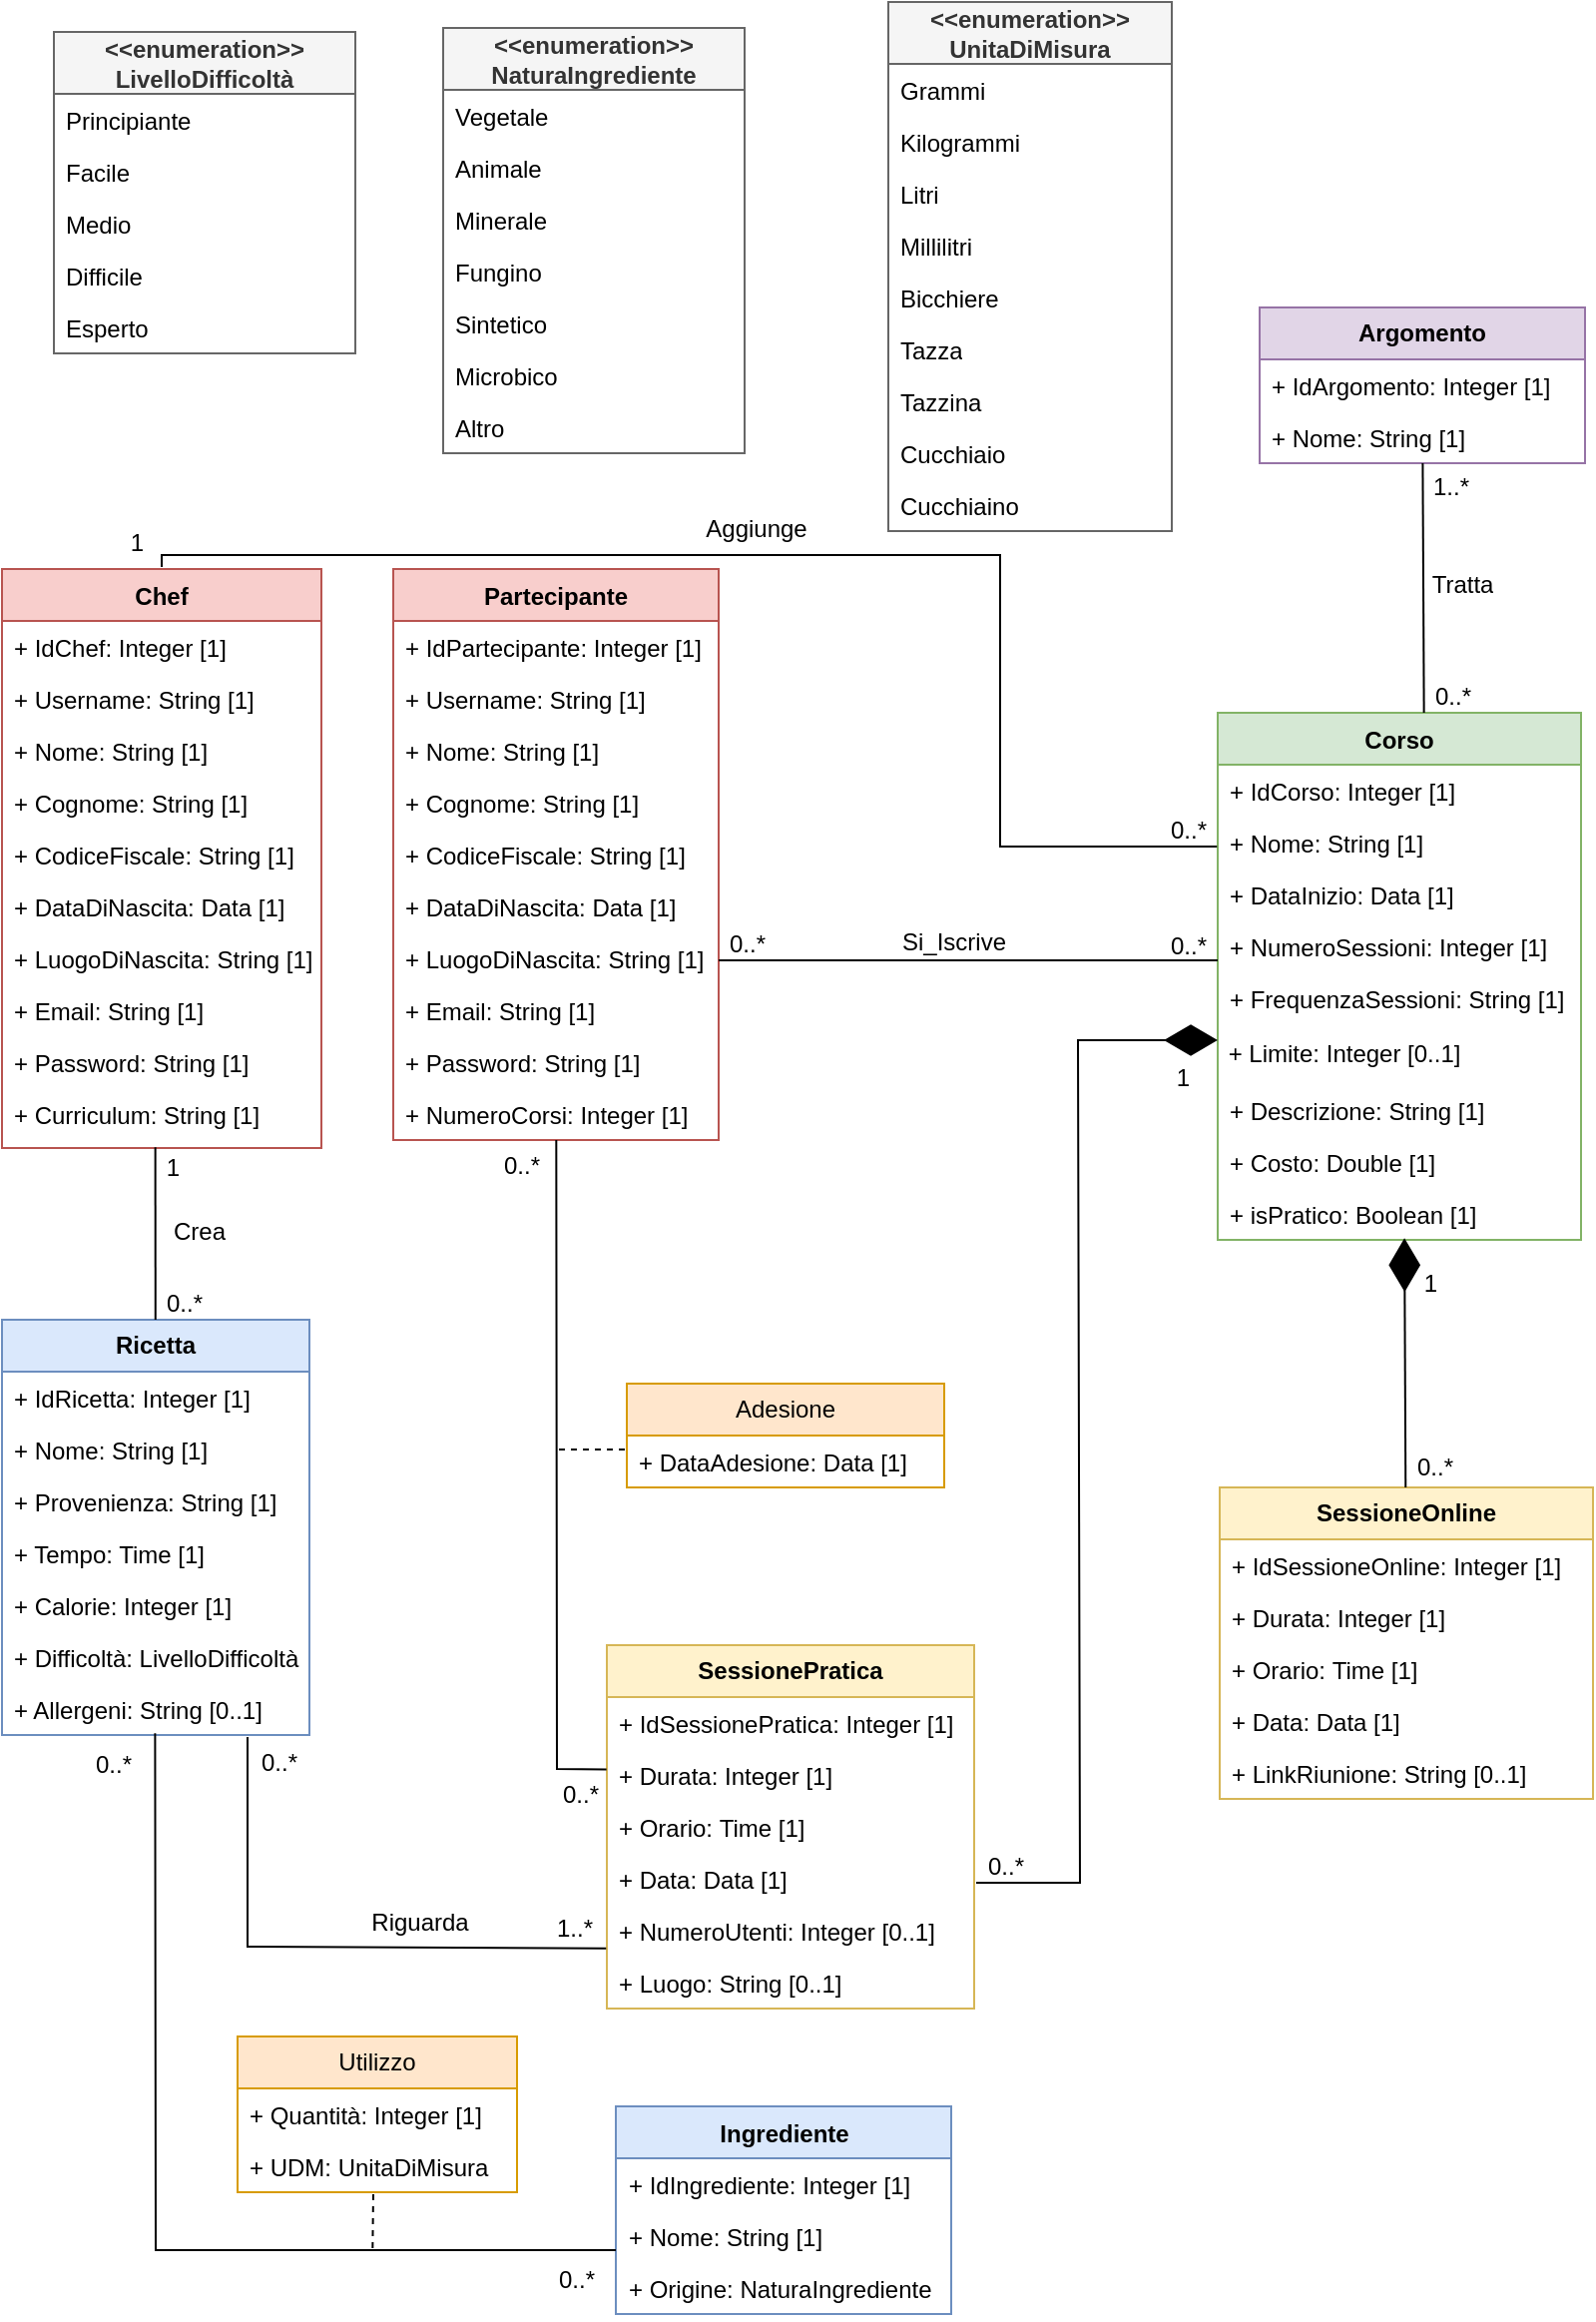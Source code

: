 <mxfile version="26.2.15">
  <diagram name="Pagina-1" id="1niPncTcbanJa_PL0URF">
    <mxGraphModel dx="832" dy="971" grid="0" gridSize="10" guides="1" tooltips="1" connect="1" arrows="1" fold="1" page="1" pageScale="1" pageWidth="827" pageHeight="1169" math="0" shadow="0">
      <root>
        <mxCell id="0" />
        <mxCell id="1" parent="0" />
        <mxCell id="spKW847g__nj8NnTJKyM-132" value="0..*" style="text;html=1;align=center;verticalAlign=middle;resizable=0;points=[];autosize=1;strokeColor=none;fillColor=none;" parent="1" vertex="1">
          <mxGeometry x="1201" y="463" width="36" height="26" as="geometry" />
        </mxCell>
        <mxCell id="spKW847g__nj8NnTJKyM-133" value="0..*" style="text;html=1;align=center;verticalAlign=middle;resizable=0;points=[];autosize=1;strokeColor=none;fillColor=none;" parent="1" vertex="1">
          <mxGeometry x="1422" y="464" width="36" height="26" as="geometry" />
        </mxCell>
        <mxCell id="spKW847g__nj8NnTJKyM-137" value="Riguarda" style="text;html=1;align=center;verticalAlign=middle;resizable=0;points=[];autosize=1;strokeColor=none;fillColor=none;" parent="1" vertex="1">
          <mxGeometry x="1021" y="953" width="67" height="26" as="geometry" />
        </mxCell>
        <mxCell id="spKW847g__nj8NnTJKyM-141" value="0..*" style="text;html=1;align=center;verticalAlign=middle;whiteSpace=wrap;rounded=0;" parent="1" vertex="1">
          <mxGeometry x="1333" y="927" width="32" height="21" as="geometry" />
        </mxCell>
        <mxCell id="spKW847g__nj8NnTJKyM-142" value="1" style="edgeLabel;resizable=0;html=1;align=right;verticalAlign=bottom;fontSize=12;" parent="1" connectable="0" vertex="1">
          <mxGeometry x="1412" y="600.005" as="geometry">
            <mxPoint x="29" y="-49" as="offset" />
          </mxGeometry>
        </mxCell>
        <mxCell id="spKW847g__nj8NnTJKyM-144" value="0..*" style="text;html=1;align=center;verticalAlign=middle;resizable=0;points=[];autosize=1;strokeColor=none;fillColor=none;" parent="1" vertex="1">
          <mxGeometry x="1422" y="406" width="36" height="26" as="geometry" />
        </mxCell>
        <mxCell id="spKW847g__nj8NnTJKyM-145" value="Si_Iscrive" style="text;html=1;align=center;verticalAlign=middle;whiteSpace=wrap;rounded=0;" parent="1" vertex="1">
          <mxGeometry x="1293" y="460" width="60" height="30" as="geometry" />
        </mxCell>
        <mxCell id="spKW847g__nj8NnTJKyM-168" value="0..*" style="text;html=1;align=center;verticalAlign=middle;resizable=0;points=[];autosize=1;strokeColor=none;fillColor=none;" parent="1" vertex="1">
          <mxGeometry x="1088" y="574" width="36" height="26" as="geometry" />
        </mxCell>
        <mxCell id="spKW847g__nj8NnTJKyM-172" value="&amp;nbsp;Tratta" style="text;strokeColor=none;fillColor=none;align=left;verticalAlign=top;spacingLeft=4;spacingRight=4;overflow=hidden;rotatable=0;points=[[0,0.5],[1,0.5]];portConstraint=eastwest;whiteSpace=wrap;html=1;" parent="1" vertex="1">
          <mxGeometry x="1553" y="282" width="45" height="26" as="geometry" />
        </mxCell>
        <mxCell id="spKW847g__nj8NnTJKyM-173" value="0..*" style="edgeLabel;resizable=0;html=1;align=left;verticalAlign=bottom;fontSize=12;" parent="1" connectable="0" vertex="1">
          <mxGeometry x="1100" y="907.998" as="geometry">
            <mxPoint x="25" y="3" as="offset" />
          </mxGeometry>
        </mxCell>
        <mxCell id="spKW847g__nj8NnTJKyM-174" value="&lt;div&gt;&lt;span style=&quot;font-weight: 700;&quot;&gt;&lt;br&gt;&lt;/span&gt;&lt;/div&gt;&lt;span style=&quot;font-weight: 700;&quot;&gt;&lt;div&gt;&amp;lt;&amp;lt;enumeration&amp;gt;&amp;gt;&lt;span style=&quot;font-weight: 700;&quot;&gt;&lt;/span&gt;&lt;/div&gt;LivelloDifficoltà&lt;/span&gt;&lt;div&gt;&lt;br&gt;&lt;/div&gt;" style="swimlane;fontStyle=0;childLayout=stackLayout;horizontal=1;startSize=31;fillColor=#f5f5f5;horizontalStack=0;resizeParent=1;resizeParentMax=0;resizeLast=0;collapsible=1;marginBottom=0;whiteSpace=wrap;html=1;strokeColor=#666666;fontColor=#333333;" parent="1" vertex="1">
          <mxGeometry x="872" y="19" width="151" height="161" as="geometry" />
        </mxCell>
        <mxCell id="spKW847g__nj8NnTJKyM-175" value="Principiante" style="text;strokeColor=none;fillColor=none;align=left;verticalAlign=top;spacingLeft=4;spacingRight=4;overflow=hidden;rotatable=0;points=[[0,0.5],[1,0.5]];portConstraint=eastwest;whiteSpace=wrap;html=1;" parent="spKW847g__nj8NnTJKyM-174" vertex="1">
          <mxGeometry y="31" width="151" height="26" as="geometry" />
        </mxCell>
        <mxCell id="spKW847g__nj8NnTJKyM-176" value="Facile" style="text;strokeColor=none;fillColor=none;align=left;verticalAlign=top;spacingLeft=4;spacingRight=4;overflow=hidden;rotatable=0;points=[[0,0.5],[1,0.5]];portConstraint=eastwest;whiteSpace=wrap;html=1;" parent="spKW847g__nj8NnTJKyM-174" vertex="1">
          <mxGeometry y="57" width="151" height="26" as="geometry" />
        </mxCell>
        <mxCell id="spKW847g__nj8NnTJKyM-177" value="Medio" style="text;strokeColor=none;fillColor=none;align=left;verticalAlign=top;spacingLeft=4;spacingRight=4;overflow=hidden;rotatable=0;points=[[0,0.5],[1,0.5]];portConstraint=eastwest;whiteSpace=wrap;html=1;" parent="spKW847g__nj8NnTJKyM-174" vertex="1">
          <mxGeometry y="83" width="151" height="26" as="geometry" />
        </mxCell>
        <mxCell id="spKW847g__nj8NnTJKyM-178" value="Difficile" style="text;strokeColor=none;fillColor=none;align=left;verticalAlign=top;spacingLeft=4;spacingRight=4;overflow=hidden;rotatable=0;points=[[0,0.5],[1,0.5]];portConstraint=eastwest;whiteSpace=wrap;html=1;" parent="spKW847g__nj8NnTJKyM-174" vertex="1">
          <mxGeometry y="109" width="151" height="26" as="geometry" />
        </mxCell>
        <mxCell id="spKW847g__nj8NnTJKyM-179" value="Esperto" style="text;strokeColor=none;fillColor=none;align=left;verticalAlign=top;spacingLeft=4;spacingRight=4;overflow=hidden;rotatable=0;points=[[0,0.5],[1,0.5]];portConstraint=eastwest;whiteSpace=wrap;html=1;" parent="spKW847g__nj8NnTJKyM-174" vertex="1">
          <mxGeometry y="135" width="151" height="26" as="geometry" />
        </mxCell>
        <mxCell id="spKW847g__nj8NnTJKyM-180" value="&lt;div&gt;&lt;span style=&quot;background-color: transparent; color: light-dark(rgb(51, 51, 51), rgb(193, 193, 193)); font-weight: 700;&quot;&gt;&lt;br&gt;&lt;/span&gt;&lt;/div&gt;&lt;div&gt;&lt;span style=&quot;background-color: transparent; color: light-dark(rgb(51, 51, 51), rgb(193, 193, 193)); font-weight: 700;&quot;&gt;&amp;lt;&amp;lt;enumeration&amp;gt;&amp;gt;&lt;/span&gt;&lt;/div&gt;&lt;div&gt;&lt;span style=&quot;font-weight: 700;&quot;&gt;NaturaIngrediente&lt;/span&gt;&lt;/div&gt;&lt;div&gt;&lt;br&gt;&lt;/div&gt;" style="swimlane;fontStyle=0;childLayout=stackLayout;horizontal=1;startSize=31;fillColor=#f5f5f5;horizontalStack=0;resizeParent=1;resizeParentMax=0;resizeLast=0;collapsible=1;marginBottom=0;whiteSpace=wrap;html=1;strokeColor=#666666;fontColor=#333333;" parent="1" vertex="1">
          <mxGeometry x="1067" y="17" width="151" height="213" as="geometry" />
        </mxCell>
        <mxCell id="spKW847g__nj8NnTJKyM-181" value="Vegetale" style="text;strokeColor=none;fillColor=none;align=left;verticalAlign=top;spacingLeft=4;spacingRight=4;overflow=hidden;rotatable=0;points=[[0,0.5],[1,0.5]];portConstraint=eastwest;whiteSpace=wrap;html=1;" parent="spKW847g__nj8NnTJKyM-180" vertex="1">
          <mxGeometry y="31" width="151" height="26" as="geometry" />
        </mxCell>
        <mxCell id="spKW847g__nj8NnTJKyM-182" value="Animale" style="text;strokeColor=none;fillColor=none;align=left;verticalAlign=top;spacingLeft=4;spacingRight=4;overflow=hidden;rotatable=0;points=[[0,0.5],[1,0.5]];portConstraint=eastwest;whiteSpace=wrap;html=1;" parent="spKW847g__nj8NnTJKyM-180" vertex="1">
          <mxGeometry y="57" width="151" height="26" as="geometry" />
        </mxCell>
        <mxCell id="spKW847g__nj8NnTJKyM-183" value="Minerale" style="text;strokeColor=none;fillColor=none;align=left;verticalAlign=top;spacingLeft=4;spacingRight=4;overflow=hidden;rotatable=0;points=[[0,0.5],[1,0.5]];portConstraint=eastwest;whiteSpace=wrap;html=1;" parent="spKW847g__nj8NnTJKyM-180" vertex="1">
          <mxGeometry y="83" width="151" height="26" as="geometry" />
        </mxCell>
        <mxCell id="spKW847g__nj8NnTJKyM-184" value="Fungino" style="text;strokeColor=none;fillColor=none;align=left;verticalAlign=top;spacingLeft=4;spacingRight=4;overflow=hidden;rotatable=0;points=[[0,0.5],[1,0.5]];portConstraint=eastwest;whiteSpace=wrap;html=1;" parent="spKW847g__nj8NnTJKyM-180" vertex="1">
          <mxGeometry y="109" width="151" height="26" as="geometry" />
        </mxCell>
        <mxCell id="spKW847g__nj8NnTJKyM-185" value="Sintetico" style="text;strokeColor=none;fillColor=none;align=left;verticalAlign=top;spacingLeft=4;spacingRight=4;overflow=hidden;rotatable=0;points=[[0,0.5],[1,0.5]];portConstraint=eastwest;whiteSpace=wrap;html=1;" parent="spKW847g__nj8NnTJKyM-180" vertex="1">
          <mxGeometry y="135" width="151" height="26" as="geometry" />
        </mxCell>
        <mxCell id="spKW847g__nj8NnTJKyM-186" value="Microbico" style="text;strokeColor=none;fillColor=none;align=left;verticalAlign=top;spacingLeft=4;spacingRight=4;overflow=hidden;rotatable=0;points=[[0,0.5],[1,0.5]];portConstraint=eastwest;whiteSpace=wrap;html=1;" parent="spKW847g__nj8NnTJKyM-180" vertex="1">
          <mxGeometry y="161" width="151" height="26" as="geometry" />
        </mxCell>
        <mxCell id="spKW847g__nj8NnTJKyM-187" value="Altro" style="text;strokeColor=none;fillColor=none;align=left;verticalAlign=top;spacingLeft=4;spacingRight=4;overflow=hidden;rotatable=0;points=[[0,0.5],[1,0.5]];portConstraint=eastwest;whiteSpace=wrap;html=1;" parent="spKW847g__nj8NnTJKyM-180" vertex="1">
          <mxGeometry y="187" width="151" height="26" as="geometry" />
        </mxCell>
        <mxCell id="spKW847g__nj8NnTJKyM-190" value="0..*" style="text;html=1;align=center;verticalAlign=middle;whiteSpace=wrap;rounded=0;" parent="1" vertex="1">
          <mxGeometry x="872" y="872" width="60" height="30" as="geometry" />
        </mxCell>
        <mxCell id="spKW847g__nj8NnTJKyM-191" value="0..*" style="text;html=1;align=center;verticalAlign=middle;whiteSpace=wrap;rounded=0;" parent="1" vertex="1">
          <mxGeometry x="1104" y="1130" width="60" height="30" as="geometry" />
        </mxCell>
        <mxCell id="spKW847g__nj8NnTJKyM-207" value="1..*" style="text;html=1;align=center;verticalAlign=middle;whiteSpace=wrap;rounded=0;" parent="1" vertex="1">
          <mxGeometry x="1541.5" y="232" width="60" height="30" as="geometry" />
        </mxCell>
        <mxCell id="spKW847g__nj8NnTJKyM-208" value="0..*" style="text;html=1;align=center;verticalAlign=middle;whiteSpace=wrap;rounded=0;" parent="1" vertex="1">
          <mxGeometry x="1543" y="337" width="60" height="30" as="geometry" />
        </mxCell>
        <mxCell id="spKW847g__nj8NnTJKyM-212" value="1" style="edgeLabel;resizable=0;html=1;align=right;verticalAlign=bottom;fontSize=12;" parent="1" connectable="0" vertex="1">
          <mxGeometry x="1536" y="703.005" as="geometry">
            <mxPoint x="29" y="-49" as="offset" />
          </mxGeometry>
        </mxCell>
        <mxCell id="spKW847g__nj8NnTJKyM-213" value="0..*" style="text;html=1;align=center;verticalAlign=middle;whiteSpace=wrap;rounded=0;" parent="1" vertex="1">
          <mxGeometry x="1548" y="727" width="32" height="21" as="geometry" />
        </mxCell>
        <mxCell id="KIn9AzGLWY45rzJbxynw-2" value="&lt;div&gt;&lt;span style=&quot;font-weight: 700;&quot;&gt;&amp;lt;&amp;lt;enumeration&amp;gt;&amp;gt;&lt;/span&gt;&lt;b&gt;&lt;/b&gt;&lt;/div&gt;&lt;div&gt;&lt;b&gt;UnitaDiMisura&lt;/b&gt;&lt;/div&gt;" style="swimlane;fontStyle=0;childLayout=stackLayout;horizontal=1;startSize=31;fillColor=#f5f5f5;horizontalStack=0;resizeParent=1;resizeParentMax=0;resizeLast=0;collapsible=1;marginBottom=0;whiteSpace=wrap;html=1;strokeColor=#666666;fontColor=#333333;" parent="1" vertex="1">
          <mxGeometry x="1290" y="4" width="142" height="265" as="geometry" />
        </mxCell>
        <mxCell id="KIn9AzGLWY45rzJbxynw-3" value="Grammi" style="text;strokeColor=none;fillColor=none;align=left;verticalAlign=top;spacingLeft=4;spacingRight=4;overflow=hidden;rotatable=0;points=[[0,0.5],[1,0.5]];portConstraint=eastwest;whiteSpace=wrap;html=1;" parent="KIn9AzGLWY45rzJbxynw-2" vertex="1">
          <mxGeometry y="31" width="142" height="26" as="geometry" />
        </mxCell>
        <mxCell id="KIn9AzGLWY45rzJbxynw-4" value="Kilogrammi" style="text;strokeColor=none;fillColor=none;align=left;verticalAlign=top;spacingLeft=4;spacingRight=4;overflow=hidden;rotatable=0;points=[[0,0.5],[1,0.5]];portConstraint=eastwest;whiteSpace=wrap;html=1;" parent="KIn9AzGLWY45rzJbxynw-2" vertex="1">
          <mxGeometry y="57" width="142" height="26" as="geometry" />
        </mxCell>
        <mxCell id="KIn9AzGLWY45rzJbxynw-5" value="Litri" style="text;strokeColor=none;fillColor=none;align=left;verticalAlign=top;spacingLeft=4;spacingRight=4;overflow=hidden;rotatable=0;points=[[0,0.5],[1,0.5]];portConstraint=eastwest;whiteSpace=wrap;html=1;" parent="KIn9AzGLWY45rzJbxynw-2" vertex="1">
          <mxGeometry y="83" width="142" height="26" as="geometry" />
        </mxCell>
        <mxCell id="KIn9AzGLWY45rzJbxynw-6" value="Millilitri" style="text;strokeColor=none;fillColor=none;align=left;verticalAlign=top;spacingLeft=4;spacingRight=4;overflow=hidden;rotatable=0;points=[[0,0.5],[1,0.5]];portConstraint=eastwest;whiteSpace=wrap;html=1;" parent="KIn9AzGLWY45rzJbxynw-2" vertex="1">
          <mxGeometry y="109" width="142" height="26" as="geometry" />
        </mxCell>
        <mxCell id="KIn9AzGLWY45rzJbxynw-12" value="Bicchiere" style="text;strokeColor=none;fillColor=none;align=left;verticalAlign=top;spacingLeft=4;spacingRight=4;overflow=hidden;rotatable=0;points=[[0,0.5],[1,0.5]];portConstraint=eastwest;whiteSpace=wrap;html=1;" parent="KIn9AzGLWY45rzJbxynw-2" vertex="1">
          <mxGeometry y="135" width="142" height="26" as="geometry" />
        </mxCell>
        <mxCell id="KIn9AzGLWY45rzJbxynw-11" value="Tazza" style="text;strokeColor=none;fillColor=none;align=left;verticalAlign=top;spacingLeft=4;spacingRight=4;overflow=hidden;rotatable=0;points=[[0,0.5],[1,0.5]];portConstraint=eastwest;whiteSpace=wrap;html=1;" parent="KIn9AzGLWY45rzJbxynw-2" vertex="1">
          <mxGeometry y="161" width="142" height="26" as="geometry" />
        </mxCell>
        <mxCell id="KIn9AzGLWY45rzJbxynw-10" value="Tazzina" style="text;strokeColor=none;fillColor=none;align=left;verticalAlign=top;spacingLeft=4;spacingRight=4;overflow=hidden;rotatable=0;points=[[0,0.5],[1,0.5]];portConstraint=eastwest;whiteSpace=wrap;html=1;" parent="KIn9AzGLWY45rzJbxynw-2" vertex="1">
          <mxGeometry y="187" width="142" height="26" as="geometry" />
        </mxCell>
        <mxCell id="KIn9AzGLWY45rzJbxynw-7" value="Cucchiaio" style="text;strokeColor=none;fillColor=none;align=left;verticalAlign=top;spacingLeft=4;spacingRight=4;overflow=hidden;rotatable=0;points=[[0,0.5],[1,0.5]];portConstraint=eastwest;whiteSpace=wrap;html=1;" parent="KIn9AzGLWY45rzJbxynw-2" vertex="1">
          <mxGeometry y="213" width="142" height="26" as="geometry" />
        </mxCell>
        <mxCell id="KIn9AzGLWY45rzJbxynw-8" value="Cucchiaino" style="text;strokeColor=none;fillColor=none;align=left;verticalAlign=top;spacingLeft=4;spacingRight=4;overflow=hidden;rotatable=0;points=[[0,0.5],[1,0.5]];portConstraint=eastwest;whiteSpace=wrap;html=1;" parent="KIn9AzGLWY45rzJbxynw-2" vertex="1">
          <mxGeometry y="239" width="142" height="26" as="geometry" />
        </mxCell>
        <mxCell id="_4BLBaTchMxzVuJuGMlZ-44" value="Corso" style="swimlane;fontStyle=1;align=center;verticalAlign=top;childLayout=stackLayout;horizontal=1;startSize=26;horizontalStack=0;resizeParent=1;resizeParentMax=0;resizeLast=0;collapsible=1;marginBottom=0;whiteSpace=wrap;html=1;fillColor=#d5e8d4;strokeColor=#82b366;" parent="1" vertex="1">
          <mxGeometry x="1455" y="360" width="182" height="264" as="geometry" />
        </mxCell>
        <mxCell id="_4BLBaTchMxzVuJuGMlZ-45" value="+ IdCorso: Integer [1]" style="text;strokeColor=none;fillColor=none;align=left;verticalAlign=top;spacingLeft=4;spacingRight=4;overflow=hidden;rotatable=0;points=[[0,0.5],[1,0.5]];portConstraint=eastwest;whiteSpace=wrap;html=1;" parent="_4BLBaTchMxzVuJuGMlZ-44" vertex="1">
          <mxGeometry y="26" width="182" height="26" as="geometry" />
        </mxCell>
        <mxCell id="_4BLBaTchMxzVuJuGMlZ-46" value="+ Nome: String [1]" style="text;strokeColor=none;fillColor=none;align=left;verticalAlign=top;spacingLeft=4;spacingRight=4;overflow=hidden;rotatable=0;points=[[0,0.5],[1,0.5]];portConstraint=eastwest;whiteSpace=wrap;html=1;" parent="_4BLBaTchMxzVuJuGMlZ-44" vertex="1">
          <mxGeometry y="52" width="182" height="26" as="geometry" />
        </mxCell>
        <mxCell id="_4BLBaTchMxzVuJuGMlZ-47" value="+ DataInizio: Data [1]" style="text;strokeColor=none;fillColor=none;align=left;verticalAlign=top;spacingLeft=4;spacingRight=4;overflow=hidden;rotatable=0;points=[[0,0.5],[1,0.5]];portConstraint=eastwest;whiteSpace=wrap;html=1;" parent="_4BLBaTchMxzVuJuGMlZ-44" vertex="1">
          <mxGeometry y="78" width="182" height="26" as="geometry" />
        </mxCell>
        <mxCell id="_4BLBaTchMxzVuJuGMlZ-48" value="+ NumeroSessioni: Integer [1]" style="text;strokeColor=none;fillColor=none;align=left;verticalAlign=top;spacingLeft=4;spacingRight=4;overflow=hidden;rotatable=0;points=[[0,0.5],[1,0.5]];portConstraint=eastwest;whiteSpace=wrap;html=1;" parent="_4BLBaTchMxzVuJuGMlZ-44" vertex="1">
          <mxGeometry y="104" width="182" height="26" as="geometry" />
        </mxCell>
        <mxCell id="_4BLBaTchMxzVuJuGMlZ-49" value="+ FrequenzaSessioni: String [1]" style="text;strokeColor=none;fillColor=none;align=left;verticalAlign=top;spacingLeft=4;spacingRight=4;overflow=hidden;rotatable=0;points=[[0,0.5],[1,0.5]];portConstraint=eastwest;whiteSpace=wrap;html=1;" parent="_4BLBaTchMxzVuJuGMlZ-44" vertex="1">
          <mxGeometry y="130" width="182" height="26" as="geometry" />
        </mxCell>
        <mxCell id="_4BLBaTchMxzVuJuGMlZ-50" value="&amp;nbsp;+ Limite: Integer [0..1]" style="text;html=1;align=left;verticalAlign=middle;whiteSpace=wrap;rounded=0;" parent="_4BLBaTchMxzVuJuGMlZ-44" vertex="1">
          <mxGeometry y="156" width="182" height="30" as="geometry" />
        </mxCell>
        <mxCell id="_4BLBaTchMxzVuJuGMlZ-51" value="+ Descrizione: String [1]" style="text;strokeColor=none;fillColor=none;align=left;verticalAlign=top;spacingLeft=4;spacingRight=4;overflow=hidden;rotatable=0;points=[[0,0.5],[1,0.5]];portConstraint=eastwest;whiteSpace=wrap;html=1;" parent="_4BLBaTchMxzVuJuGMlZ-44" vertex="1">
          <mxGeometry y="186" width="182" height="26" as="geometry" />
        </mxCell>
        <mxCell id="_4BLBaTchMxzVuJuGMlZ-52" value="+ Costo: Double [1]" style="text;strokeColor=none;fillColor=none;align=left;verticalAlign=top;spacingLeft=4;spacingRight=4;overflow=hidden;rotatable=0;points=[[0,0.5],[1,0.5]];portConstraint=eastwest;whiteSpace=wrap;html=1;" parent="_4BLBaTchMxzVuJuGMlZ-44" vertex="1">
          <mxGeometry y="212" width="182" height="26" as="geometry" />
        </mxCell>
        <mxCell id="_4BLBaTchMxzVuJuGMlZ-53" value="+ isPratico: Boolean [1]" style="text;strokeColor=none;fillColor=none;align=left;verticalAlign=top;spacingLeft=4;spacingRight=4;overflow=hidden;rotatable=0;points=[[0,0.5],[1,0.5]];portConstraint=eastwest;whiteSpace=wrap;html=1;" parent="_4BLBaTchMxzVuJuGMlZ-44" vertex="1">
          <mxGeometry y="238" width="182" height="26" as="geometry" />
        </mxCell>
        <mxCell id="_4BLBaTchMxzVuJuGMlZ-54" value="&lt;div style=&quot;text-align: left;&quot;&gt;&lt;b&gt;Argomento&lt;/b&gt;&lt;/div&gt;" style="swimlane;fontStyle=0;childLayout=stackLayout;horizontal=1;startSize=26;horizontalStack=0;resizeParent=1;resizeParentMax=0;resizeLast=0;collapsible=1;marginBottom=0;whiteSpace=wrap;html=1;fillColor=#e1d5e7;strokeColor=#9673a6;" parent="1" vertex="1">
          <mxGeometry x="1476" y="157" width="163" height="78" as="geometry" />
        </mxCell>
        <mxCell id="_4BLBaTchMxzVuJuGMlZ-55" value="+ IdArgomento: Integer [1]" style="text;strokeColor=none;fillColor=none;align=left;verticalAlign=top;spacingLeft=4;spacingRight=4;overflow=hidden;rotatable=0;points=[[0,0.5],[1,0.5]];portConstraint=eastwest;whiteSpace=wrap;html=1;" parent="_4BLBaTchMxzVuJuGMlZ-54" vertex="1">
          <mxGeometry y="26" width="163" height="26" as="geometry" />
        </mxCell>
        <mxCell id="_4BLBaTchMxzVuJuGMlZ-56" value="+ Nome: String [1]" style="text;strokeColor=none;fillColor=none;align=left;verticalAlign=top;spacingLeft=4;spacingRight=4;overflow=hidden;rotatable=0;points=[[0,0.5],[1,0.5]];portConstraint=eastwest;whiteSpace=wrap;html=1;" parent="_4BLBaTchMxzVuJuGMlZ-54" vertex="1">
          <mxGeometry y="52" width="163" height="26" as="geometry" />
        </mxCell>
        <mxCell id="_4BLBaTchMxzVuJuGMlZ-57" value="&lt;b&gt;SessionePratica&lt;/b&gt;" style="swimlane;fontStyle=0;childLayout=stackLayout;horizontal=1;startSize=26;horizontalStack=0;resizeParent=1;resizeParentMax=0;resizeLast=0;collapsible=1;marginBottom=0;whiteSpace=wrap;html=1;fillColor=#fff2cc;strokeColor=#d6b656;" parent="1" vertex="1">
          <mxGeometry x="1149" y="827" width="184" height="182" as="geometry" />
        </mxCell>
        <mxCell id="_4BLBaTchMxzVuJuGMlZ-58" value="+ IdSessionePratica: Integer [1]" style="text;strokeColor=none;fillColor=none;align=left;verticalAlign=top;spacingLeft=4;spacingRight=4;overflow=hidden;rotatable=0;points=[[0,0.5],[1,0.5]];portConstraint=eastwest;whiteSpace=wrap;html=1;" parent="_4BLBaTchMxzVuJuGMlZ-57" vertex="1">
          <mxGeometry y="26" width="184" height="26" as="geometry" />
        </mxCell>
        <mxCell id="_4BLBaTchMxzVuJuGMlZ-59" value="+ Durata: Integer [1]" style="text;strokeColor=none;fillColor=none;align=left;verticalAlign=top;spacingLeft=4;spacingRight=4;overflow=hidden;rotatable=0;points=[[0,0.5],[1,0.5]];portConstraint=eastwest;whiteSpace=wrap;html=1;" parent="_4BLBaTchMxzVuJuGMlZ-57" vertex="1">
          <mxGeometry y="52" width="184" height="26" as="geometry" />
        </mxCell>
        <mxCell id="_4BLBaTchMxzVuJuGMlZ-60" value="+ Orario:&amp;nbsp;&lt;span class=&quot;router-outlet-wrapper ng-tns-c4274809755-0&quot;&gt;Time [1]&lt;/span&gt;" style="text;strokeColor=none;fillColor=none;align=left;verticalAlign=top;spacingLeft=4;spacingRight=4;overflow=hidden;rotatable=0;points=[[0,0.5],[1,0.5]];portConstraint=eastwest;whiteSpace=wrap;html=1;" parent="_4BLBaTchMxzVuJuGMlZ-57" vertex="1">
          <mxGeometry y="78" width="184" height="26" as="geometry" />
        </mxCell>
        <mxCell id="_4BLBaTchMxzVuJuGMlZ-61" value="+ Data: Data [1]" style="text;strokeColor=none;fillColor=none;align=left;verticalAlign=top;spacingLeft=4;spacingRight=4;overflow=hidden;rotatable=0;points=[[0,0.5],[1,0.5]];portConstraint=eastwest;whiteSpace=wrap;html=1;" parent="_4BLBaTchMxzVuJuGMlZ-57" vertex="1">
          <mxGeometry y="104" width="184" height="26" as="geometry" />
        </mxCell>
        <mxCell id="_4BLBaTchMxzVuJuGMlZ-62" value="+ NumeroUtenti: Integer [0..1]" style="text;strokeColor=none;fillColor=none;align=left;verticalAlign=top;spacingLeft=4;spacingRight=4;overflow=hidden;rotatable=0;points=[[0,0.5],[1,0.5]];portConstraint=eastwest;whiteSpace=wrap;html=1;" parent="_4BLBaTchMxzVuJuGMlZ-57" vertex="1">
          <mxGeometry y="130" width="184" height="26" as="geometry" />
        </mxCell>
        <mxCell id="_4BLBaTchMxzVuJuGMlZ-63" value="+ Luogo: String [0..1]" style="text;strokeColor=none;fillColor=none;align=left;verticalAlign=top;spacingLeft=4;spacingRight=4;overflow=hidden;rotatable=0;points=[[0,0.5],[1,0.5]];portConstraint=eastwest;whiteSpace=wrap;html=1;" parent="_4BLBaTchMxzVuJuGMlZ-57" vertex="1">
          <mxGeometry y="156" width="184" height="26" as="geometry" />
        </mxCell>
        <mxCell id="_4BLBaTchMxzVuJuGMlZ-64" value="Ingrediente" style="swimlane;fontStyle=1;align=center;verticalAlign=top;childLayout=stackLayout;horizontal=1;startSize=26;horizontalStack=0;resizeParent=1;resizeParentMax=0;resizeLast=0;collapsible=1;marginBottom=0;whiteSpace=wrap;html=1;fillColor=#dae8fc;strokeColor=#6c8ebf;" parent="1" vertex="1">
          <mxGeometry x="1153.5" y="1058" width="168" height="104" as="geometry" />
        </mxCell>
        <mxCell id="_4BLBaTchMxzVuJuGMlZ-65" value="+ IdIngrediente: Integer [1]" style="text;strokeColor=none;fillColor=none;align=left;verticalAlign=top;spacingLeft=4;spacingRight=4;overflow=hidden;rotatable=0;points=[[0,0.5],[1,0.5]];portConstraint=eastwest;whiteSpace=wrap;html=1;" parent="_4BLBaTchMxzVuJuGMlZ-64" vertex="1">
          <mxGeometry y="26" width="168" height="26" as="geometry" />
        </mxCell>
        <mxCell id="_4BLBaTchMxzVuJuGMlZ-66" value="+ Nome: String [1]" style="text;strokeColor=none;fillColor=none;align=left;verticalAlign=top;spacingLeft=4;spacingRight=4;overflow=hidden;rotatable=0;points=[[0,0.5],[1,0.5]];portConstraint=eastwest;whiteSpace=wrap;html=1;" parent="_4BLBaTchMxzVuJuGMlZ-64" vertex="1">
          <mxGeometry y="52" width="168" height="26" as="geometry" />
        </mxCell>
        <mxCell id="_4BLBaTchMxzVuJuGMlZ-67" value="+ Origine: NaturaIngrediente" style="text;strokeColor=none;fillColor=none;align=left;verticalAlign=top;spacingLeft=4;spacingRight=4;overflow=hidden;rotatable=0;points=[[0,0.5],[1,0.5]];portConstraint=eastwest;whiteSpace=wrap;html=1;" parent="_4BLBaTchMxzVuJuGMlZ-64" vertex="1">
          <mxGeometry y="78" width="168" height="26" as="geometry" />
        </mxCell>
        <mxCell id="_4BLBaTchMxzVuJuGMlZ-71" value="&lt;b&gt;Ricetta&lt;/b&gt;" style="swimlane;fontStyle=0;childLayout=stackLayout;horizontal=1;startSize=26;horizontalStack=0;resizeParent=1;resizeParentMax=0;resizeLast=0;collapsible=1;marginBottom=0;whiteSpace=wrap;html=1;fillColor=#dae8fc;strokeColor=#6c8ebf;" parent="1" vertex="1">
          <mxGeometry x="846" y="664" width="154" height="208" as="geometry" />
        </mxCell>
        <mxCell id="_4BLBaTchMxzVuJuGMlZ-72" value="+ IdRicetta: Integer [1]" style="text;strokeColor=none;fillColor=none;align=left;verticalAlign=top;spacingLeft=4;spacingRight=4;overflow=hidden;rotatable=0;points=[[0,0.5],[1,0.5]];portConstraint=eastwest;whiteSpace=wrap;html=1;" parent="_4BLBaTchMxzVuJuGMlZ-71" vertex="1">
          <mxGeometry y="26" width="154" height="26" as="geometry" />
        </mxCell>
        <mxCell id="_4BLBaTchMxzVuJuGMlZ-73" value="+ Nome: String [1]" style="text;strokeColor=none;fillColor=none;align=left;verticalAlign=top;spacingLeft=4;spacingRight=4;overflow=hidden;rotatable=0;points=[[0,0.5],[1,0.5]];portConstraint=eastwest;whiteSpace=wrap;html=1;" parent="_4BLBaTchMxzVuJuGMlZ-71" vertex="1">
          <mxGeometry y="52" width="154" height="26" as="geometry" />
        </mxCell>
        <mxCell id="_4BLBaTchMxzVuJuGMlZ-74" value="+ Provenienza: String [1]" style="text;strokeColor=none;fillColor=none;align=left;verticalAlign=top;spacingLeft=4;spacingRight=4;overflow=hidden;rotatable=0;points=[[0,0.5],[1,0.5]];portConstraint=eastwest;whiteSpace=wrap;html=1;" parent="_4BLBaTchMxzVuJuGMlZ-71" vertex="1">
          <mxGeometry y="78" width="154" height="26" as="geometry" />
        </mxCell>
        <mxCell id="_4BLBaTchMxzVuJuGMlZ-75" value="+ Tempo: Time [1]" style="text;strokeColor=none;fillColor=none;align=left;verticalAlign=top;spacingLeft=4;spacingRight=4;overflow=hidden;rotatable=0;points=[[0,0.5],[1,0.5]];portConstraint=eastwest;whiteSpace=wrap;html=1;" parent="_4BLBaTchMxzVuJuGMlZ-71" vertex="1">
          <mxGeometry y="104" width="154" height="26" as="geometry" />
        </mxCell>
        <mxCell id="_4BLBaTchMxzVuJuGMlZ-76" value="+ Calorie: Integer [1]" style="text;strokeColor=none;fillColor=none;align=left;verticalAlign=top;spacingLeft=4;spacingRight=4;overflow=hidden;rotatable=0;points=[[0,0.5],[1,0.5]];portConstraint=eastwest;whiteSpace=wrap;html=1;" parent="_4BLBaTchMxzVuJuGMlZ-71" vertex="1">
          <mxGeometry y="130" width="154" height="26" as="geometry" />
        </mxCell>
        <mxCell id="_4BLBaTchMxzVuJuGMlZ-77" value="+ Difficoltà: LivelloDifficoltà" style="text;strokeColor=none;fillColor=none;align=left;verticalAlign=top;spacingLeft=4;spacingRight=4;overflow=hidden;rotatable=0;points=[[0,0.5],[1,0.5]];portConstraint=eastwest;whiteSpace=wrap;html=1;" parent="_4BLBaTchMxzVuJuGMlZ-71" vertex="1">
          <mxGeometry y="156" width="154" height="26" as="geometry" />
        </mxCell>
        <mxCell id="_4BLBaTchMxzVuJuGMlZ-78" value="+ Allergeni: String [0..1]" style="text;strokeColor=none;fillColor=none;align=left;verticalAlign=top;spacingLeft=4;spacingRight=4;overflow=hidden;rotatable=0;points=[[0,0.5],[1,0.5]];portConstraint=eastwest;whiteSpace=wrap;html=1;" parent="_4BLBaTchMxzVuJuGMlZ-71" vertex="1">
          <mxGeometry y="182" width="154" height="26" as="geometry" />
        </mxCell>
        <mxCell id="_4BLBaTchMxzVuJuGMlZ-86" value="Utilizzo" style="swimlane;fontStyle=0;childLayout=stackLayout;horizontal=1;startSize=26;fillColor=#ffe6cc;horizontalStack=0;resizeParent=1;resizeParentMax=0;resizeLast=0;collapsible=1;marginBottom=0;whiteSpace=wrap;html=1;strokeColor=#d79b00;" parent="1" vertex="1">
          <mxGeometry x="964" y="1023" width="140" height="78" as="geometry" />
        </mxCell>
        <mxCell id="_4BLBaTchMxzVuJuGMlZ-87" value="+ Quantità: Integer [1]" style="text;strokeColor=none;fillColor=none;align=left;verticalAlign=top;spacingLeft=4;spacingRight=4;overflow=hidden;rotatable=0;points=[[0,0.5],[1,0.5]];portConstraint=eastwest;whiteSpace=wrap;html=1;" parent="_4BLBaTchMxzVuJuGMlZ-86" vertex="1">
          <mxGeometry y="26" width="140" height="26" as="geometry" />
        </mxCell>
        <mxCell id="_4BLBaTchMxzVuJuGMlZ-88" value="+ UDM: UnitaDiMisura" style="text;strokeColor=none;fillColor=none;align=left;verticalAlign=top;spacingLeft=4;spacingRight=4;overflow=hidden;rotatable=0;points=[[0,0.5],[1,0.5]];portConstraint=eastwest;whiteSpace=wrap;html=1;" parent="_4BLBaTchMxzVuJuGMlZ-86" vertex="1">
          <mxGeometry y="52" width="140" height="26" as="geometry" />
        </mxCell>
        <mxCell id="_4BLBaTchMxzVuJuGMlZ-94" value="Partecipante" style="swimlane;fontStyle=1;align=center;verticalAlign=top;childLayout=stackLayout;horizontal=1;startSize=26;horizontalStack=0;resizeParent=1;resizeParentMax=0;resizeLast=0;collapsible=1;marginBottom=0;whiteSpace=wrap;html=1;fillColor=#f8cecc;strokeColor=#b85450;" parent="1" vertex="1">
          <mxGeometry x="1042" y="288" width="163" height="286" as="geometry" />
        </mxCell>
        <mxCell id="_4BLBaTchMxzVuJuGMlZ-95" value="+ IdPartecipante: Integer [1]" style="text;strokeColor=none;fillColor=none;align=left;verticalAlign=top;spacingLeft=4;spacingRight=4;overflow=hidden;rotatable=0;points=[[0,0.5],[1,0.5]];portConstraint=eastwest;whiteSpace=wrap;html=1;" parent="_4BLBaTchMxzVuJuGMlZ-94" vertex="1">
          <mxGeometry y="26" width="163" height="26" as="geometry" />
        </mxCell>
        <mxCell id="_4BLBaTchMxzVuJuGMlZ-96" value="+ Username: String [1]" style="text;strokeColor=none;fillColor=none;align=left;verticalAlign=top;spacingLeft=4;spacingRight=4;overflow=hidden;rotatable=0;points=[[0,0.5],[1,0.5]];portConstraint=eastwest;whiteSpace=wrap;html=1;" parent="_4BLBaTchMxzVuJuGMlZ-94" vertex="1">
          <mxGeometry y="52" width="163" height="26" as="geometry" />
        </mxCell>
        <mxCell id="_4BLBaTchMxzVuJuGMlZ-97" value="+ Nome: String [1]" style="text;strokeColor=none;fillColor=none;align=left;verticalAlign=top;spacingLeft=4;spacingRight=4;overflow=hidden;rotatable=0;points=[[0,0.5],[1,0.5]];portConstraint=eastwest;whiteSpace=wrap;html=1;" parent="_4BLBaTchMxzVuJuGMlZ-94" vertex="1">
          <mxGeometry y="78" width="163" height="26" as="geometry" />
        </mxCell>
        <mxCell id="_4BLBaTchMxzVuJuGMlZ-98" value="+ Cognome: String [1]" style="text;strokeColor=none;fillColor=none;align=left;verticalAlign=top;spacingLeft=4;spacingRight=4;overflow=hidden;rotatable=0;points=[[0,0.5],[1,0.5]];portConstraint=eastwest;whiteSpace=wrap;html=1;" parent="_4BLBaTchMxzVuJuGMlZ-94" vertex="1">
          <mxGeometry y="104" width="163" height="26" as="geometry" />
        </mxCell>
        <mxCell id="_4BLBaTchMxzVuJuGMlZ-99" value="+ CodiceFiscale: String [1]" style="text;strokeColor=none;fillColor=none;align=left;verticalAlign=top;spacingLeft=4;spacingRight=4;overflow=hidden;rotatable=0;points=[[0,0.5],[1,0.5]];portConstraint=eastwest;whiteSpace=wrap;html=1;" parent="_4BLBaTchMxzVuJuGMlZ-94" vertex="1">
          <mxGeometry y="130" width="163" height="26" as="geometry" />
        </mxCell>
        <mxCell id="_4BLBaTchMxzVuJuGMlZ-100" value="+ DataDiNascita: Data [1]" style="text;strokeColor=none;fillColor=none;align=left;verticalAlign=top;spacingLeft=4;spacingRight=4;overflow=hidden;rotatable=0;points=[[0,0.5],[1,0.5]];portConstraint=eastwest;whiteSpace=wrap;html=1;" parent="_4BLBaTchMxzVuJuGMlZ-94" vertex="1">
          <mxGeometry y="156" width="163" height="26" as="geometry" />
        </mxCell>
        <mxCell id="_4BLBaTchMxzVuJuGMlZ-101" value="+ LuogoDiNascita: String [1]" style="text;strokeColor=none;fillColor=none;align=left;verticalAlign=top;spacingLeft=4;spacingRight=4;overflow=hidden;rotatable=0;points=[[0,0.5],[1,0.5]];portConstraint=eastwest;whiteSpace=wrap;html=1;" parent="_4BLBaTchMxzVuJuGMlZ-94" vertex="1">
          <mxGeometry y="182" width="163" height="26" as="geometry" />
        </mxCell>
        <mxCell id="_4BLBaTchMxzVuJuGMlZ-102" value="+ Email: String [1]" style="text;strokeColor=none;fillColor=none;align=left;verticalAlign=top;spacingLeft=4;spacingRight=4;overflow=hidden;rotatable=0;points=[[0,0.5],[1,0.5]];portConstraint=eastwest;whiteSpace=wrap;html=1;" parent="_4BLBaTchMxzVuJuGMlZ-94" vertex="1">
          <mxGeometry y="208" width="163" height="26" as="geometry" />
        </mxCell>
        <mxCell id="_4BLBaTchMxzVuJuGMlZ-103" value="+ Password: String [1]" style="text;strokeColor=none;fillColor=none;align=left;verticalAlign=top;spacingLeft=4;spacingRight=4;overflow=hidden;rotatable=0;points=[[0,0.5],[1,0.5]];portConstraint=eastwest;whiteSpace=wrap;html=1;" parent="_4BLBaTchMxzVuJuGMlZ-94" vertex="1">
          <mxGeometry y="234" width="163" height="26" as="geometry" />
        </mxCell>
        <mxCell id="_4BLBaTchMxzVuJuGMlZ-104" value="+ NumeroCorsi: Integer [1]" style="text;strokeColor=none;fillColor=none;align=left;verticalAlign=top;spacingLeft=4;spacingRight=4;overflow=hidden;rotatable=0;points=[[0,0.5],[1,0.5]];portConstraint=eastwest;whiteSpace=wrap;html=1;" parent="_4BLBaTchMxzVuJuGMlZ-94" vertex="1">
          <mxGeometry y="260" width="163" height="26" as="geometry" />
        </mxCell>
        <mxCell id="_4BLBaTchMxzVuJuGMlZ-105" value="Chef" style="swimlane;fontStyle=1;align=center;verticalAlign=top;childLayout=stackLayout;horizontal=1;startSize=26;horizontalStack=0;resizeParent=1;resizeParentMax=0;resizeLast=0;collapsible=1;marginBottom=0;whiteSpace=wrap;html=1;fillColor=#f8cecc;strokeColor=#b85450;" parent="1" vertex="1">
          <mxGeometry x="846" y="288" width="160" height="290" as="geometry" />
        </mxCell>
        <mxCell id="_4BLBaTchMxzVuJuGMlZ-106" value="+ IdChef: Integer [1]" style="text;strokeColor=none;fillColor=none;align=left;verticalAlign=top;spacingLeft=4;spacingRight=4;overflow=hidden;rotatable=0;points=[[0,0.5],[1,0.5]];portConstraint=eastwest;whiteSpace=wrap;html=1;" parent="_4BLBaTchMxzVuJuGMlZ-105" vertex="1">
          <mxGeometry y="26" width="160" height="26" as="geometry" />
        </mxCell>
        <mxCell id="_4BLBaTchMxzVuJuGMlZ-107" value="+ Username: String [1]" style="text;strokeColor=none;fillColor=none;align=left;verticalAlign=top;spacingLeft=4;spacingRight=4;overflow=hidden;rotatable=0;points=[[0,0.5],[1,0.5]];portConstraint=eastwest;whiteSpace=wrap;html=1;" parent="_4BLBaTchMxzVuJuGMlZ-105" vertex="1">
          <mxGeometry y="52" width="160" height="26" as="geometry" />
        </mxCell>
        <mxCell id="_4BLBaTchMxzVuJuGMlZ-108" value="+ Nome: String [1]" style="text;strokeColor=none;fillColor=none;align=left;verticalAlign=top;spacingLeft=4;spacingRight=4;overflow=hidden;rotatable=0;points=[[0,0.5],[1,0.5]];portConstraint=eastwest;whiteSpace=wrap;html=1;" parent="_4BLBaTchMxzVuJuGMlZ-105" vertex="1">
          <mxGeometry y="78" width="160" height="26" as="geometry" />
        </mxCell>
        <mxCell id="_4BLBaTchMxzVuJuGMlZ-109" value="+ Cognome: String [1]" style="text;strokeColor=none;fillColor=none;align=left;verticalAlign=top;spacingLeft=4;spacingRight=4;overflow=hidden;rotatable=0;points=[[0,0.5],[1,0.5]];portConstraint=eastwest;whiteSpace=wrap;html=1;" parent="_4BLBaTchMxzVuJuGMlZ-105" vertex="1">
          <mxGeometry y="104" width="160" height="26" as="geometry" />
        </mxCell>
        <mxCell id="_4BLBaTchMxzVuJuGMlZ-110" value="+ CodiceFiscale: String [1]" style="text;strokeColor=none;fillColor=none;align=left;verticalAlign=top;spacingLeft=4;spacingRight=4;overflow=hidden;rotatable=0;points=[[0,0.5],[1,0.5]];portConstraint=eastwest;whiteSpace=wrap;html=1;" parent="_4BLBaTchMxzVuJuGMlZ-105" vertex="1">
          <mxGeometry y="130" width="160" height="26" as="geometry" />
        </mxCell>
        <mxCell id="_4BLBaTchMxzVuJuGMlZ-111" value="+ DataDiNascita: Data [1]" style="text;strokeColor=none;fillColor=none;align=left;verticalAlign=top;spacingLeft=4;spacingRight=4;overflow=hidden;rotatable=0;points=[[0,0.5],[1,0.5]];portConstraint=eastwest;whiteSpace=wrap;html=1;" parent="_4BLBaTchMxzVuJuGMlZ-105" vertex="1">
          <mxGeometry y="156" width="160" height="26" as="geometry" />
        </mxCell>
        <mxCell id="_4BLBaTchMxzVuJuGMlZ-112" value="+ LuogoDiNascita: String [1]" style="text;strokeColor=none;fillColor=none;align=left;verticalAlign=top;spacingLeft=4;spacingRight=4;overflow=hidden;rotatable=0;points=[[0,0.5],[1,0.5]];portConstraint=eastwest;whiteSpace=wrap;html=1;" parent="_4BLBaTchMxzVuJuGMlZ-105" vertex="1">
          <mxGeometry y="182" width="160" height="26" as="geometry" />
        </mxCell>
        <mxCell id="_4BLBaTchMxzVuJuGMlZ-113" value="+ Email: String [1]" style="text;strokeColor=none;fillColor=none;align=left;verticalAlign=top;spacingLeft=4;spacingRight=4;overflow=hidden;rotatable=0;points=[[0,0.5],[1,0.5]];portConstraint=eastwest;whiteSpace=wrap;html=1;" parent="_4BLBaTchMxzVuJuGMlZ-105" vertex="1">
          <mxGeometry y="208" width="160" height="26" as="geometry" />
        </mxCell>
        <mxCell id="_4BLBaTchMxzVuJuGMlZ-114" value="+ Password: String [1]" style="text;strokeColor=none;fillColor=none;align=left;verticalAlign=top;spacingLeft=4;spacingRight=4;overflow=hidden;rotatable=0;points=[[0,0.5],[1,0.5]];portConstraint=eastwest;whiteSpace=wrap;html=1;" parent="_4BLBaTchMxzVuJuGMlZ-105" vertex="1">
          <mxGeometry y="234" width="160" height="26" as="geometry" />
        </mxCell>
        <mxCell id="_4BLBaTchMxzVuJuGMlZ-115" value="+ Curriculum: String [1]" style="text;strokeColor=none;fillColor=none;align=left;verticalAlign=top;spacingLeft=4;spacingRight=4;overflow=hidden;rotatable=0;points=[[0,0.5],[1,0.5]];portConstraint=eastwest;whiteSpace=wrap;html=1;" parent="_4BLBaTchMxzVuJuGMlZ-105" vertex="1">
          <mxGeometry y="260" width="160" height="30" as="geometry" />
        </mxCell>
        <mxCell id="_4BLBaTchMxzVuJuGMlZ-118" value="Adesione" style="swimlane;fontStyle=0;childLayout=stackLayout;horizontal=1;startSize=26;fillColor=#ffe6cc;horizontalStack=0;resizeParent=1;resizeParentMax=0;resizeLast=0;collapsible=1;marginBottom=0;whiteSpace=wrap;html=1;strokeColor=#d79b00;" parent="1" vertex="1">
          <mxGeometry x="1159" y="696" width="159" height="52" as="geometry" />
        </mxCell>
        <mxCell id="_4BLBaTchMxzVuJuGMlZ-119" value="+ DataAdesione: Data [1]" style="text;strokeColor=none;fillColor=none;align=left;verticalAlign=top;spacingLeft=4;spacingRight=4;overflow=hidden;rotatable=0;points=[[0,0.5],[1,0.5]];portConstraint=eastwest;whiteSpace=wrap;html=1;" parent="_4BLBaTchMxzVuJuGMlZ-118" vertex="1">
          <mxGeometry y="26" width="159" height="26" as="geometry" />
        </mxCell>
        <mxCell id="_4BLBaTchMxzVuJuGMlZ-140" value="&lt;b&gt;SessioneOnline&lt;/b&gt;" style="swimlane;fontStyle=0;childLayout=stackLayout;horizontal=1;startSize=26;horizontalStack=0;resizeParent=1;resizeParentMax=0;resizeLast=0;collapsible=1;marginBottom=0;whiteSpace=wrap;html=1;fillColor=#fff2cc;strokeColor=#d6b656;" parent="1" vertex="1">
          <mxGeometry x="1456" y="748" width="187" height="156" as="geometry" />
        </mxCell>
        <mxCell id="_4BLBaTchMxzVuJuGMlZ-141" value="+ IdSessioneOnline: Integer [1]" style="text;strokeColor=none;fillColor=none;align=left;verticalAlign=top;spacingLeft=4;spacingRight=4;overflow=hidden;rotatable=0;points=[[0,0.5],[1,0.5]];portConstraint=eastwest;whiteSpace=wrap;html=1;" parent="_4BLBaTchMxzVuJuGMlZ-140" vertex="1">
          <mxGeometry y="26" width="187" height="26" as="geometry" />
        </mxCell>
        <mxCell id="_4BLBaTchMxzVuJuGMlZ-142" value="+ Durata: Integer [1]" style="text;strokeColor=none;fillColor=none;align=left;verticalAlign=top;spacingLeft=4;spacingRight=4;overflow=hidden;rotatable=0;points=[[0,0.5],[1,0.5]];portConstraint=eastwest;whiteSpace=wrap;html=1;" parent="_4BLBaTchMxzVuJuGMlZ-140" vertex="1">
          <mxGeometry y="52" width="187" height="26" as="geometry" />
        </mxCell>
        <mxCell id="_4BLBaTchMxzVuJuGMlZ-143" value="+ Orario:&amp;nbsp;&lt;span class=&quot;router-outlet-wrapper ng-tns-c4274809755-0&quot;&gt;Time [1]&lt;/span&gt;" style="text;strokeColor=none;fillColor=none;align=left;verticalAlign=top;spacingLeft=4;spacingRight=4;overflow=hidden;rotatable=0;points=[[0,0.5],[1,0.5]];portConstraint=eastwest;whiteSpace=wrap;html=1;" parent="_4BLBaTchMxzVuJuGMlZ-140" vertex="1">
          <mxGeometry y="78" width="187" height="26" as="geometry" />
        </mxCell>
        <mxCell id="_4BLBaTchMxzVuJuGMlZ-144" value="+ Data: Data [1]" style="text;strokeColor=none;fillColor=none;align=left;verticalAlign=top;spacingLeft=4;spacingRight=4;overflow=hidden;rotatable=0;points=[[0,0.5],[1,0.5]];portConstraint=eastwest;whiteSpace=wrap;html=1;" parent="_4BLBaTchMxzVuJuGMlZ-140" vertex="1">
          <mxGeometry y="104" width="187" height="26" as="geometry" />
        </mxCell>
        <mxCell id="_4BLBaTchMxzVuJuGMlZ-145" value="+ LinkRiunione: String [0..1]" style="text;strokeColor=none;fillColor=none;align=left;verticalAlign=top;spacingLeft=4;spacingRight=4;overflow=hidden;rotatable=0;points=[[0,0.5],[1,0.5]];portConstraint=eastwest;whiteSpace=wrap;html=1;" parent="_4BLBaTchMxzVuJuGMlZ-140" vertex="1">
          <mxGeometry y="130" width="187" height="26" as="geometry" />
        </mxCell>
        <mxCell id="_4BLBaTchMxzVuJuGMlZ-162" value="" style="endArrow=none;html=1;rounded=0;entryX=0.498;entryY=0.967;entryDx=0;entryDy=0;entryPerimeter=0;" parent="1" target="_4BLBaTchMxzVuJuGMlZ-78" edge="1">
          <mxGeometry width="50" height="50" relative="1" as="geometry">
            <mxPoint x="1153.5" y="1130" as="sourcePoint" />
            <mxPoint x="923" y="895" as="targetPoint" />
            <Array as="points">
              <mxPoint x="923" y="1130" />
            </Array>
          </mxGeometry>
        </mxCell>
        <mxCell id="_4BLBaTchMxzVuJuGMlZ-165" value="" style="endArrow=none;html=1;rounded=0;entryX=0.48;entryY=0.988;entryDx=0;entryDy=0;entryPerimeter=0;" parent="1" source="_4BLBaTchMxzVuJuGMlZ-71" target="_4BLBaTchMxzVuJuGMlZ-115" edge="1">
          <mxGeometry width="50" height="50" relative="1" as="geometry">
            <mxPoint x="1133" y="639" as="sourcePoint" />
            <mxPoint x="1012" y="510" as="targetPoint" />
          </mxGeometry>
        </mxCell>
        <mxCell id="_4BLBaTchMxzVuJuGMlZ-182" value="" style="endArrow=none;html=1;rounded=0;entryX=-0.002;entryY=0.378;entryDx=0;entryDy=0;entryPerimeter=0;" parent="1" edge="1">
          <mxGeometry width="50" height="50" relative="1" as="geometry">
            <mxPoint x="969" y="873" as="sourcePoint" />
            <mxPoint x="1148.632" y="978.828" as="targetPoint" />
            <Array as="points">
              <mxPoint x="969" y="978" />
            </Array>
          </mxGeometry>
        </mxCell>
        <mxCell id="_4BLBaTchMxzVuJuGMlZ-184" value="" style="endArrow=none;html=1;rounded=0;exitX=-0.001;exitY=0.392;exitDx=0;exitDy=0;exitPerimeter=0;" parent="1" source="_4BLBaTchMxzVuJuGMlZ-59" target="_4BLBaTchMxzVuJuGMlZ-94" edge="1">
          <mxGeometry width="50" height="50" relative="1" as="geometry">
            <mxPoint x="1209" y="821" as="sourcePoint" />
            <mxPoint x="1259" y="771" as="targetPoint" />
            <Array as="points">
              <mxPoint x="1124" y="889" />
            </Array>
          </mxGeometry>
        </mxCell>
        <mxCell id="_4BLBaTchMxzVuJuGMlZ-185" value="" style="endArrow=none;dashed=1;html=1;rounded=0;" parent="1" edge="1">
          <mxGeometry width="50" height="50" relative="1" as="geometry">
            <mxPoint x="1125" y="729" as="sourcePoint" />
            <mxPoint x="1159" y="729" as="targetPoint" />
          </mxGeometry>
        </mxCell>
        <mxCell id="_4BLBaTchMxzVuJuGMlZ-186" value="" style="endArrow=diamondThin;endFill=1;endSize=24;html=1;rounded=0;entryX=0.514;entryY=0.966;entryDx=0;entryDy=0;entryPerimeter=0;" parent="1" source="_4BLBaTchMxzVuJuGMlZ-140" target="_4BLBaTchMxzVuJuGMlZ-53" edge="1">
          <mxGeometry width="160" relative="1" as="geometry">
            <mxPoint x="1340" y="482" as="sourcePoint" />
            <mxPoint x="1303" y="482" as="targetPoint" />
          </mxGeometry>
        </mxCell>
        <mxCell id="_4BLBaTchMxzVuJuGMlZ-187" value="" style="endArrow=diamondThin;endFill=1;endSize=24;html=1;rounded=0;" parent="1" edge="1">
          <mxGeometry width="160" relative="1" as="geometry">
            <mxPoint x="1334" y="946" as="sourcePoint" />
            <mxPoint x="1455" y="524" as="targetPoint" />
            <Array as="points">
              <mxPoint x="1386" y="946" />
              <mxPoint x="1385" y="524" />
            </Array>
          </mxGeometry>
        </mxCell>
        <mxCell id="_4BLBaTchMxzVuJuGMlZ-188" value="" style="endArrow=none;html=1;rounded=0;" parent="1" edge="1">
          <mxGeometry width="50" height="50" relative="1" as="geometry">
            <mxPoint x="1455" y="484" as="sourcePoint" />
            <mxPoint x="1205" y="484" as="targetPoint" />
          </mxGeometry>
        </mxCell>
        <mxCell id="_4BLBaTchMxzVuJuGMlZ-189" value="" style="endArrow=none;html=1;rounded=0;" parent="1" target="_4BLBaTchMxzVuJuGMlZ-54" edge="1">
          <mxGeometry width="50" height="50" relative="1" as="geometry">
            <mxPoint x="1558.331" y="360" as="sourcePoint" />
            <mxPoint x="1266" y="477" as="targetPoint" />
          </mxGeometry>
        </mxCell>
        <mxCell id="_4BLBaTchMxzVuJuGMlZ-190" value="" style="endArrow=none;html=1;rounded=0;exitX=-0.002;exitY=0.154;exitDx=0;exitDy=0;exitPerimeter=0;" parent="1" edge="1">
          <mxGeometry width="50" height="50" relative="1" as="geometry">
            <mxPoint x="1454.636" y="427.004" as="sourcePoint" />
            <mxPoint x="926" y="287" as="targetPoint" />
            <Array as="points">
              <mxPoint x="1346" y="427" />
              <mxPoint x="1346" y="281" />
              <mxPoint x="926" y="281" />
            </Array>
          </mxGeometry>
        </mxCell>
        <mxCell id="_4BLBaTchMxzVuJuGMlZ-191" value="" style="endArrow=none;dashed=1;html=1;rounded=0;" parent="1" edge="1">
          <mxGeometry width="50" height="50" relative="1" as="geometry">
            <mxPoint x="1031.66" y="1129" as="sourcePoint" />
            <mxPoint x="1032" y="1101" as="targetPoint" />
          </mxGeometry>
        </mxCell>
        <mxCell id="_4BLBaTchMxzVuJuGMlZ-196" value="1" style="edgeLabel;resizable=0;html=1;align=right;verticalAlign=bottom;fontSize=12;" parent="1" connectable="0" vertex="1">
          <mxGeometry x="888" y="332.005" as="geometry">
            <mxPoint x="29" y="-49" as="offset" />
          </mxGeometry>
        </mxCell>
        <mxCell id="_4BLBaTchMxzVuJuGMlZ-197" value="Aggiunge" style="text;html=1;align=center;verticalAlign=middle;whiteSpace=wrap;rounded=0;" parent="1" vertex="1">
          <mxGeometry x="1194" y="253" width="60" height="30" as="geometry" />
        </mxCell>
        <mxCell id="_4BLBaTchMxzVuJuGMlZ-198" value="0..*" style="edgeLabel;resizable=0;html=1;align=left;verticalAlign=bottom;fontSize=12;" parent="1" connectable="0" vertex="1">
          <mxGeometry x="929.0" y="956.0" as="geometry">
            <mxPoint x="45" y="-62" as="offset" />
          </mxGeometry>
        </mxCell>
        <mxCell id="_4BLBaTchMxzVuJuGMlZ-199" value="1..*" style="edgeLabel;resizable=0;html=1;align=right;verticalAlign=bottom;fontSize=12;" parent="1" connectable="0" vertex="1">
          <mxGeometry x="1142.501" y="977.002" as="geometry" />
        </mxCell>
        <mxCell id="_4BLBaTchMxzVuJuGMlZ-200" value="0..*" style="text;html=1;align=center;verticalAlign=middle;resizable=0;points=[];autosize=1;strokeColor=none;fillColor=none;" parent="1" vertex="1">
          <mxGeometry x="919" y="643" width="36" height="26" as="geometry" />
        </mxCell>
        <mxCell id="_4BLBaTchMxzVuJuGMlZ-201" value="1" style="edgeLabel;resizable=0;html=1;align=right;verticalAlign=bottom;fontSize=12;" parent="1" connectable="0" vertex="1">
          <mxGeometry x="906" y="645.005" as="geometry">
            <mxPoint x="29" y="-49" as="offset" />
          </mxGeometry>
        </mxCell>
        <mxCell id="_4BLBaTchMxzVuJuGMlZ-202" value="Crea" style="text;html=1;align=center;verticalAlign=middle;whiteSpace=wrap;rounded=0;" parent="1" vertex="1">
          <mxGeometry x="915" y="604.5" width="60" height="30" as="geometry" />
        </mxCell>
      </root>
    </mxGraphModel>
  </diagram>
</mxfile>
